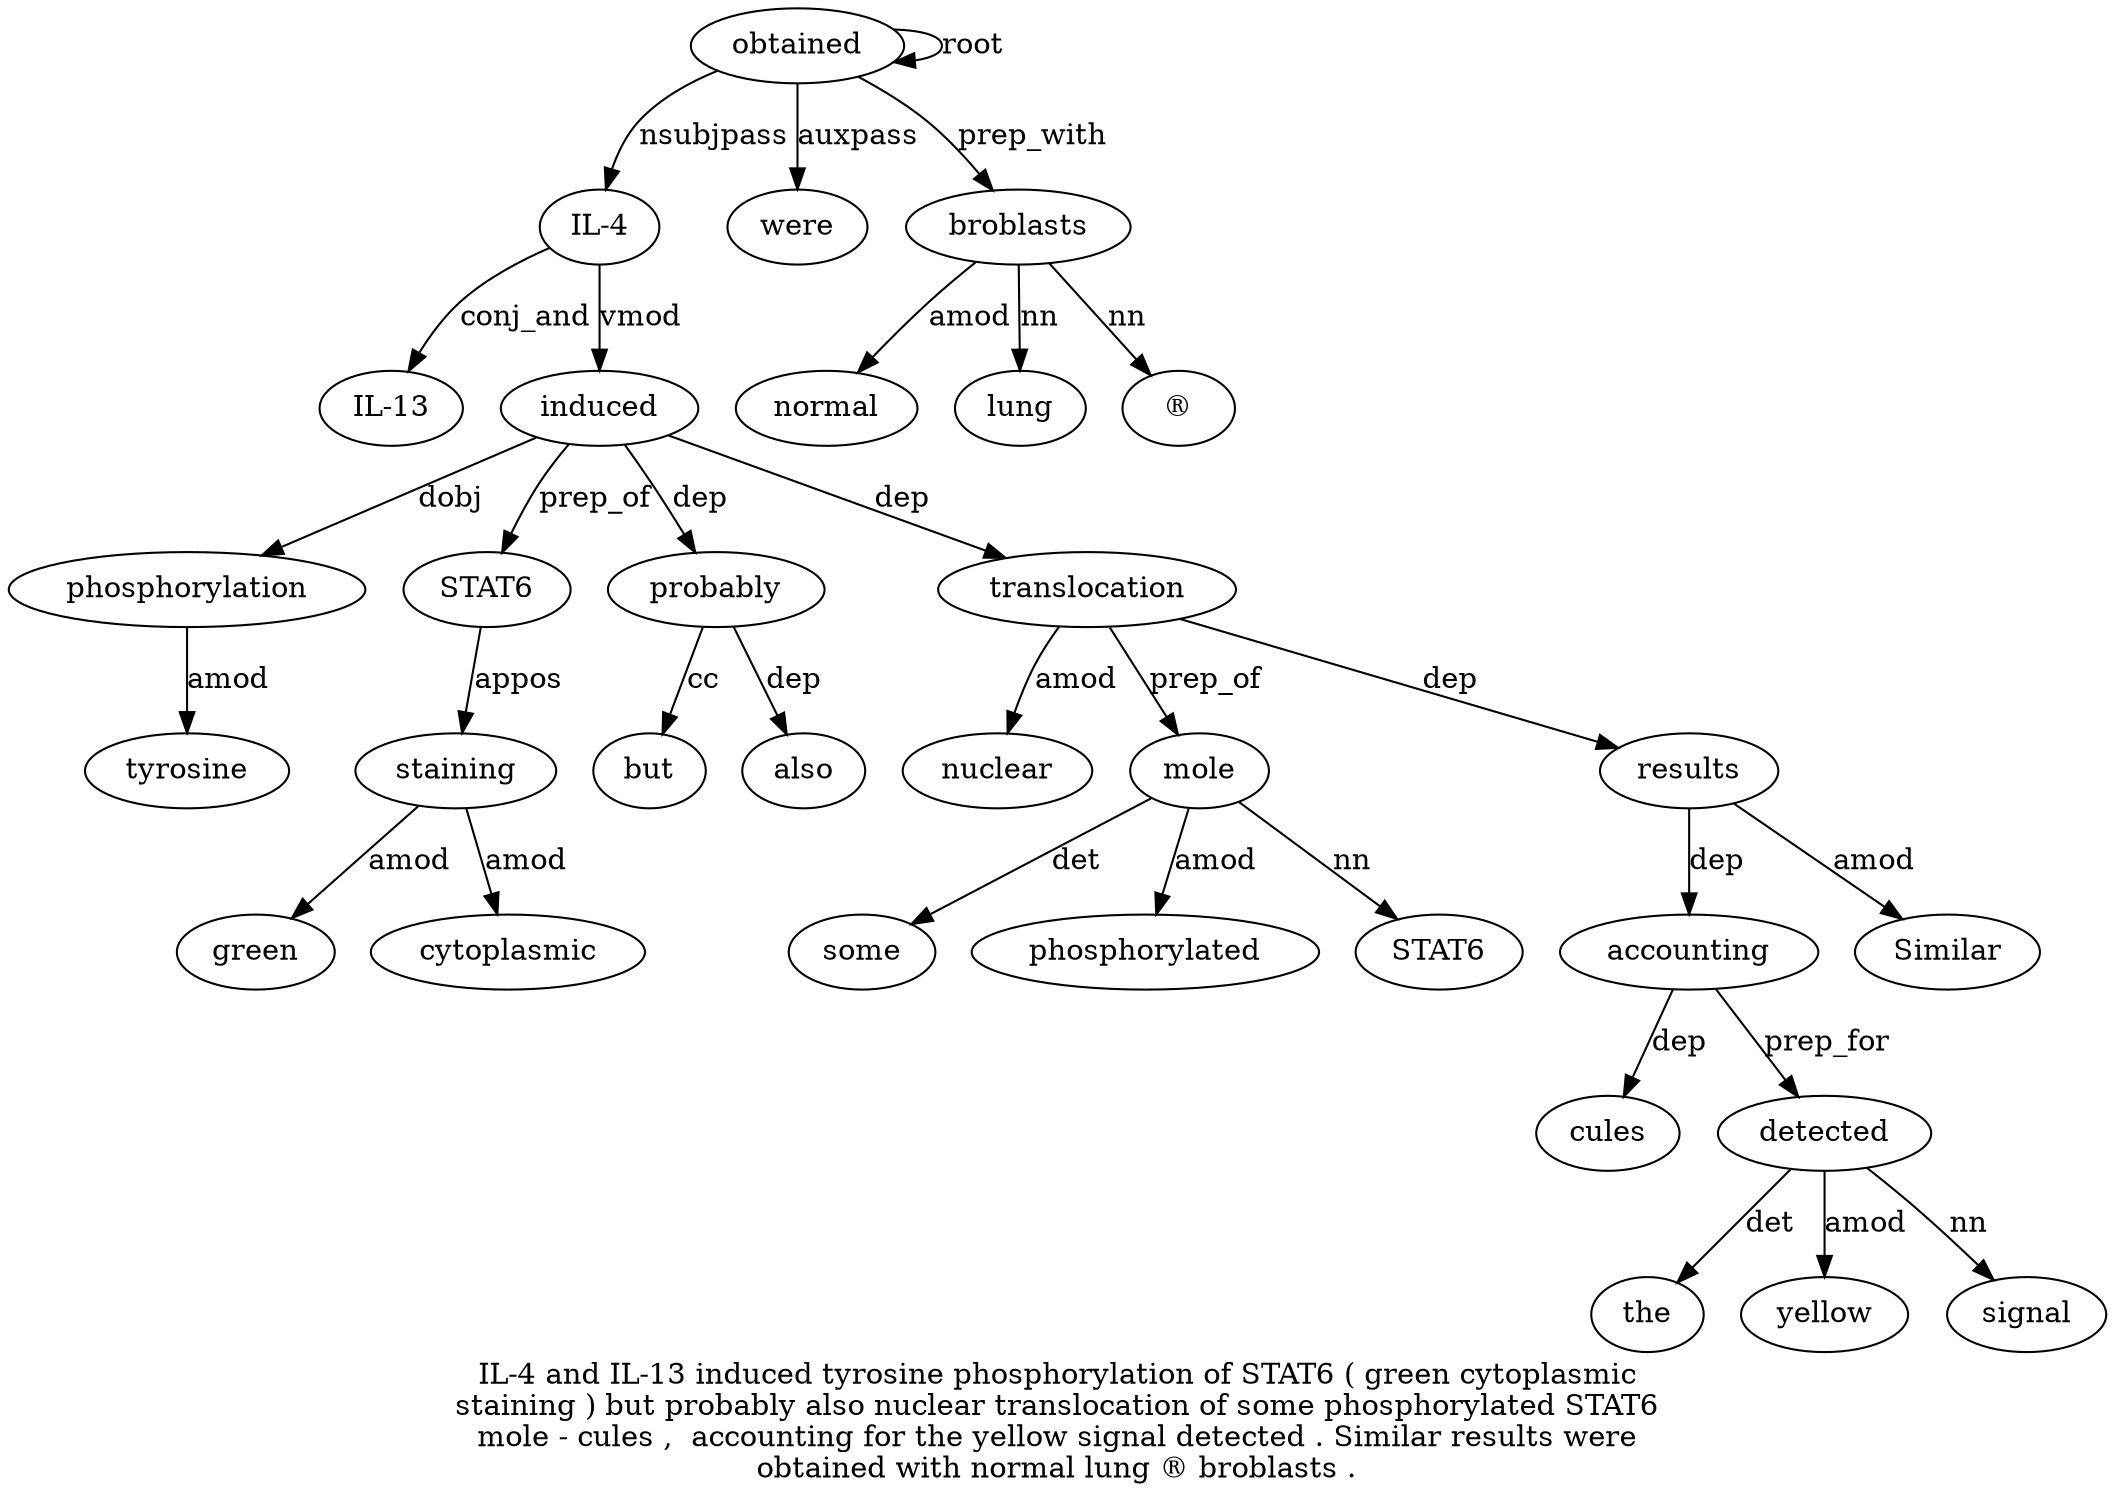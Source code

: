 digraph "IL-4 and IL-13 induced tyrosine phosphorylation of STAT6 ( green cytoplasmic staining ) but probably also nuclear translocation of some phosphorylated STAT6 mole - cules ,  accounting for the yellow signal detected . Similar results were obtained with normal lung ® broblasts ." {
label="IL-4 and IL-13 induced tyrosine phosphorylation of STAT6 ( green cytoplasmic
staining ) but probably also nuclear translocation of some phosphorylated STAT6
mole - cules ,  accounting for the yellow signal detected . Similar results were
obtained with normal lung ® broblasts .";
obtained37 [style=filled, fillcolor=white, label=obtained];
"IL-41" [style=filled, fillcolor=white, label="IL-4"];
obtained37 -> "IL-41"  [label=nsubjpass];
"IL-13" [style=filled, fillcolor=white, label="IL-13"];
"IL-41" -> "IL-13"  [label=conj_and];
induced4 [style=filled, fillcolor=white, label=induced];
"IL-41" -> induced4  [label=vmod];
phosphorylation6 [style=filled, fillcolor=white, label=phosphorylation];
tyrosine5 [style=filled, fillcolor=white, label=tyrosine];
phosphorylation6 -> tyrosine5  [label=amod];
induced4 -> phosphorylation6  [label=dobj];
STAT68 [style=filled, fillcolor=white, label=STAT6];
induced4 -> STAT68  [label=prep_of];
staining12 [style=filled, fillcolor=white, label=staining];
green10 [style=filled, fillcolor=white, label=green];
staining12 -> green10  [label=amod];
cytoplasmic11 [style=filled, fillcolor=white, label=cytoplasmic];
staining12 -> cytoplasmic11  [label=amod];
STAT68 -> staining12  [label=appos];
probably15 [style=filled, fillcolor=white, label=probably];
but14 [style=filled, fillcolor=white, label=but];
probably15 -> but14  [label=cc];
induced4 -> probably15  [label=dep];
also16 [style=filled, fillcolor=white, label=also];
probably15 -> also16  [label=dep];
translocation18 [style=filled, fillcolor=white, label=translocation];
nuclear17 [style=filled, fillcolor=white, label=nuclear];
translocation18 -> nuclear17  [label=amod];
induced4 -> translocation18  [label=dep];
mole23 [style=filled, fillcolor=white, label=mole];
some20 [style=filled, fillcolor=white, label=some];
mole23 -> some20  [label=det];
phosphorylated21 [style=filled, fillcolor=white, label=phosphorylated];
mole23 -> phosphorylated21  [label=amod];
STAT622 [style=filled, fillcolor=white, label=STAT6];
mole23 -> STAT622  [label=nn];
translocation18 -> mole23  [label=prep_of];
accounting27 [style=filled, fillcolor=white, label=accounting];
cules25 [style=filled, fillcolor=white, label=cules];
accounting27 -> cules25  [label=dep];
results35 [style=filled, fillcolor=white, label=results];
results35 -> accounting27  [label=dep];
detected32 [style=filled, fillcolor=white, label=detected];
the29 [style=filled, fillcolor=white, label=the];
detected32 -> the29  [label=det];
yellow30 [style=filled, fillcolor=white, label=yellow];
detected32 -> yellow30  [label=amod];
signal31 [style=filled, fillcolor=white, label=signal];
detected32 -> signal31  [label=nn];
accounting27 -> detected32  [label=prep_for];
Similar34 [style=filled, fillcolor=white, label=Similar];
results35 -> Similar34  [label=amod];
translocation18 -> results35  [label=dep];
were36 [style=filled, fillcolor=white, label=were];
obtained37 -> were36  [label=auxpass];
obtained37 -> obtained37  [label=root];
broblasts42 [style=filled, fillcolor=white, label=broblasts];
normal39 [style=filled, fillcolor=white, label=normal];
broblasts42 -> normal39  [label=amod];
lung40 [style=filled, fillcolor=white, label=lung];
broblasts42 -> lung40  [label=nn];
"®41" [style=filled, fillcolor=white, label="®"];
broblasts42 -> "®41"  [label=nn];
obtained37 -> broblasts42  [label=prep_with];
}
